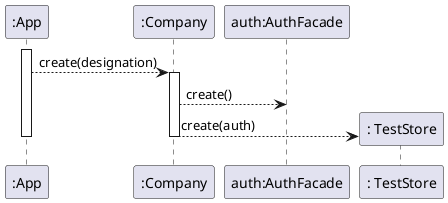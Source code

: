 @startuml

participant ":App" as APP
participant ":Company" as COMPANY
participant "auth:AuthFacade" as AUTHFAC
participant ": TestStore" as STORE


activate APP
APP-->COMPANY:create(designation)

    activate COMPANY
    COMPANY-->AUTHFAC:create()
    COMPANY-->STORE**:create(auth)
    deactivate COMPANY

deactivate APP

@enduml